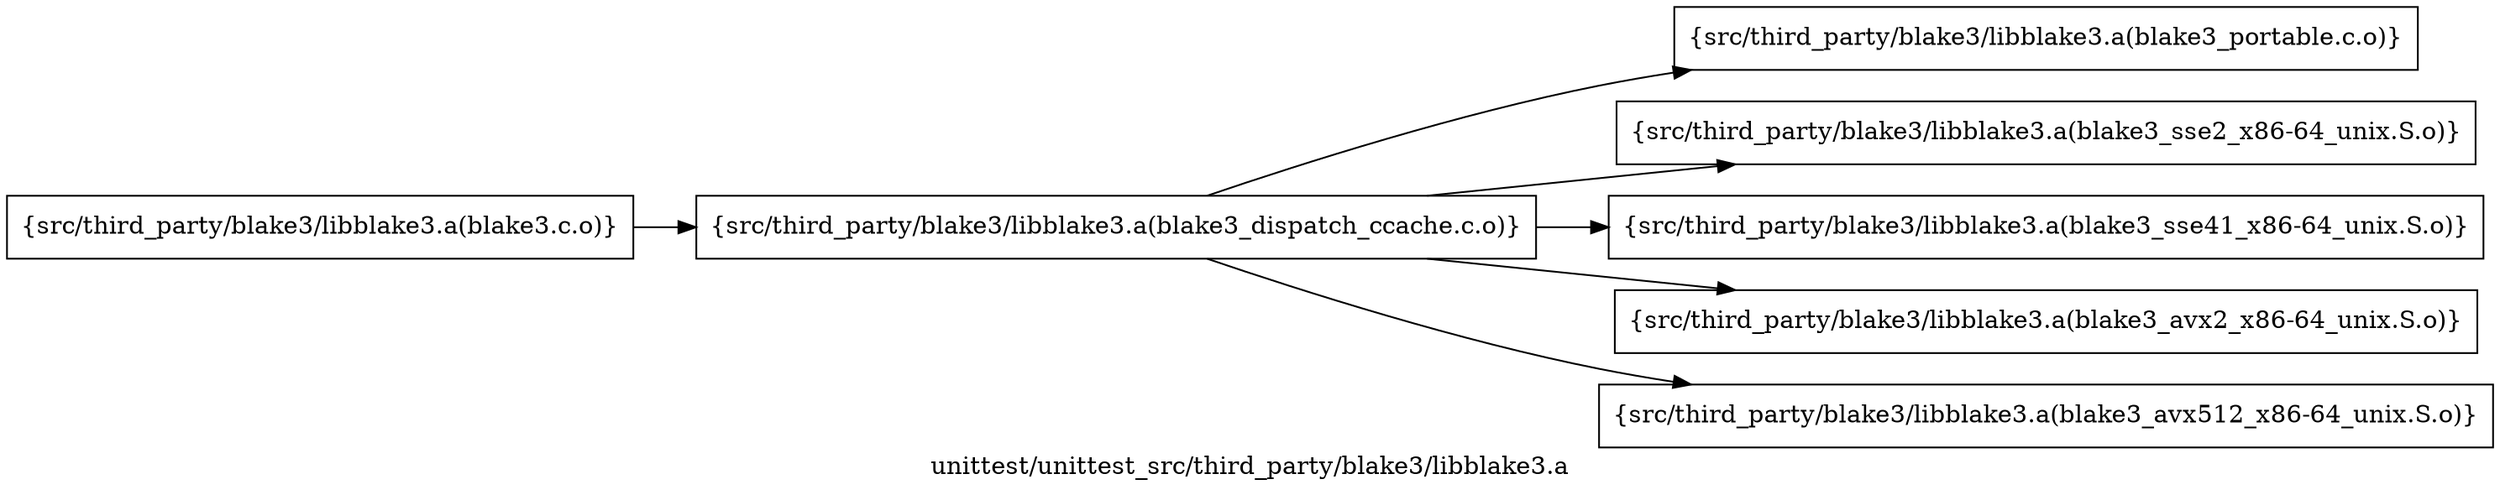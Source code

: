 digraph "unittest/unittest_src/third_party/blake3/libblake3.a" {
	label="unittest/unittest_src/third_party/blake3/libblake3.a";
	rankdir=LR;
	{ rank=same; Node0x5573d462b588;  }
	{ rank=same; Node0x5573d462d298;  }

	Node0x5573d462b588 [shape=record,shape=box,group=0,label="{src/third_party/blake3/libblake3.a(blake3.c.o)}"];
	Node0x5573d462b588 -> Node0x5573d462d298;
	Node0x5573d462d298 [shape=record,shape=box,group=0,label="{src/third_party/blake3/libblake3.a(blake3_dispatch_ccache.c.o)}"];
	Node0x5573d462d298 -> Node0x5573d462c668;
	Node0x5573d462d298 -> Node0x5573d462b8f8;
	Node0x5573d462d298 -> Node0x5573d462c078;
	Node0x5573d462d298 -> Node0x5573d462b448;
	Node0x5573d462d298 -> Node0x5573d462cca8;
	Node0x5573d462c668 [shape=record,shape=box,group=0,label="{src/third_party/blake3/libblake3.a(blake3_portable.c.o)}"];
	Node0x5573d462b8f8 [shape=record,shape=box,group=0,label="{src/third_party/blake3/libblake3.a(blake3_sse2_x86-64_unix.S.o)}"];
	Node0x5573d462c078 [shape=record,shape=box,group=0,label="{src/third_party/blake3/libblake3.a(blake3_sse41_x86-64_unix.S.o)}"];
	Node0x5573d462b448 [shape=record,shape=box,group=0,label="{src/third_party/blake3/libblake3.a(blake3_avx2_x86-64_unix.S.o)}"];
	Node0x5573d462cca8 [shape=record,shape=box,group=0,label="{src/third_party/blake3/libblake3.a(blake3_avx512_x86-64_unix.S.o)}"];
}
